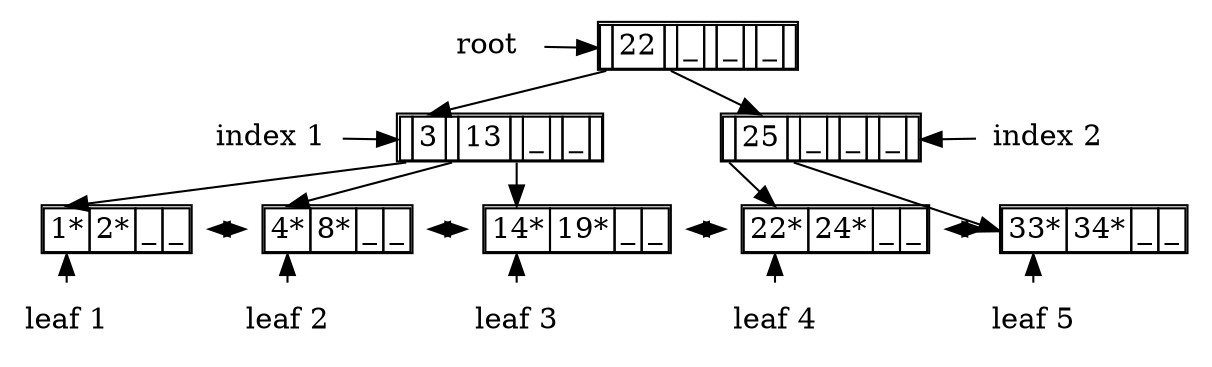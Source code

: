 digraph G
{
    splines=false
    ranksep="0.1"
    nodespe="0.1"
    root_node
    [
        shape = none
        label = <<table border="1" cellborder="1" cellspacing="0">
                    <tr>
                        <td port="connector0"></td>
                        <td port="key0">22</td>
                        <td port="connector1"></td>
                        <td port="key1">_</td>
                        <td port="connector2"></td>
                        <td port="key2">_</td>
                        <td port="connector3"></td>
                        <td port="key3">_</td>
                        <td port="connector4"></td>
                    </tr>
                </table>>
    ]
    node_index_1
    [
        shape = none
        label = <<table border="1" cellborder="1" cellspacing="0">
                    <tr>
                        <td port="connector0"></td>
                        <td port="key0">3</td>
                        <td port="connector1"></td>
                        <td port="key1">13</td>
                        <td port="connector2"></td>
                        <td port="key2">_</td>
                        <td port="connector3"></td>
                        <td port="key3">_</td>
                        <td port="connector4"></td>
                    </tr>
                </table>>
    ]
    node_index_2
    [
        shape = none
        label = <<table border="1" cellborder="1" cellspacing="0">
                    <tr>
                        <td port="connector0"></td>
                        <td port="key0">25</td>
                        <td port="connector1"></td>
                        <td port="key1">_</td>
                        <td port="connector2"></td>
                        <td port="key2">_</td>
                        <td port="connector3"></td>
                        <td port="key3">_</td>
                        <td port="connector4"></td>
                    </tr>
                </table>>
    ]
    leaf_node_1
    [
        shape = none
        label = <<table border="1" cellborder="1" cellspacing="0">
                    <tr>
                        <td port="key0">1*</td>
                        <td port="key1">2*</td>
                        <td port="key2">_</td>
                        <td port="key3">_</td>
                    </tr>
                </table>>
    ]
    leaf_node_2
    [
        shape = none
        label = <<table border="1" cellborder="1" cellspacing="0">
                    <tr>
                        <td port="key0">4*</td>
                        <td port="key1">8*</td>
                        <td port="key2">_</td>
                        <td port="key3">_</td>
                    </tr>
                </table>>
    ]
    leaf_node_3
    [
        shape = none
        label = <<table border="1" cellborder="1" cellspacing="0">
                    <tr>
                        <td port="key0">14*</td>
                        <td port="key1">19*</td>
                        <td port="key2">_</td>
                        <td port="key3">_</td>
                    </tr>
                </table>>
    ]
    leaf_node_4
    [
        shape = none
        label = <<table border="1" cellborder="1" cellspacing="0">
                    <tr>
                        <td port="key0">22*</td>
                        <td port="key1">24*</td>
                        <td port="key2">_</td>
                        <td port="key3">_</td>
                    </tr>
                </table>>
    ]
    leaf_node_5
    [
        shape = none
        label = <<table border="1" cellborder="1" cellspacing="0">
                    <tr>
                        <td port="key0">33*</td>
                        <td port="key1">34*</td>
                        <td port="key2">_</td>
                        <td port="key3">_</td>
                    </tr>
                </table>>
    ]

    root_label [ shape = none label="root" ]
    root_label -> root_node:"connector0"

    root_node:"connector0" -> node_index_1:"key0" 
    root_node:"connector1" -> node_index_2:"key0"

    node_index_1:"connector0" -> leaf_node_1:"key0" 
    node_index_1:"connector1" -> leaf_node_2:"key0"
    node_index_1:"connector2" -> leaf_node_3:"key0"

    node_index_2:"connector0" -> leaf_node_4:"key0" 
    node_index_2:"connector1" -> leaf_node_5:"key0"

    index_1_label [ shape=none label="index 1"]
    index_1_label -> node_index_1:"connector0"
    index_2_label [ shape=none label="index 2"]
    index_2_label -> node_index_2:"connector4"

    leaf_1_label [ shape=none label="leaf 1"]
    leaf_1_label -> leaf_node_1:"key0"
    leaf_2_label [ shape=none label="leaf 2"]
    leaf_2_label -> leaf_node_2:"key0"
    leaf_3_label [ shape=none label="leaf 3"]
    leaf_3_label -> leaf_node_3:"key0"
    leaf_4_label [ shape=none label="leaf 4"]
    leaf_4_label -> leaf_node_4:"key0"
    leaf_5_label [ shape=none label="leaf 5"]
    leaf_5_label -> leaf_node_5:"key0"

    // make invisible ranks
    rank1 [style=invisible]
    rank1 -> index_1_label -> node_index_1 -> node_index_2 -> index_2_label [style=invis];
    leaf_1_label -> leaf_2_label -> leaf_3_label -> leaf_4_label -> leaf_5_label [style=invis constraint=false];
    leaf_node_1 -> leaf_node_2 -> leaf_node_3 -> leaf_node_4 -> leaf_node_5 [dir="both" constraint=false];

    {rank=min; root_label root_node}
    {rank=same; index_1_label node_index_1 node_index_2 index_2_label}
    {rank=same; leaf_node_1 leaf_node_2 leaf_node_3 leaf_node_4 leaf_node_5}
    {rank=max; leaf_1_label leaf_2_label leaf_3_label leaf_4_label leaf_5_label }
}

